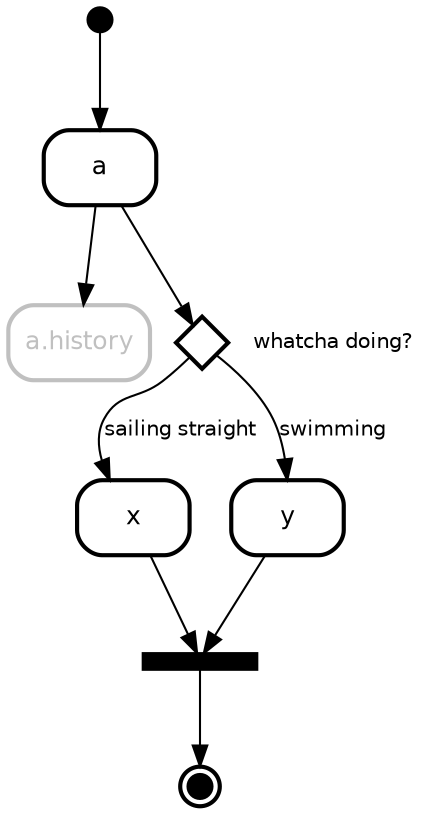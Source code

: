 digraph "state transitions" {
  pack=42 splines=true ordering=out compound=true overlap=scale K=0.9 epsilon=0.9 nodesep=0.16
  fontname="Helvetica" fontsize=12 penwidth=2.0
  
  node [shape=Mrecord style=filled fillcolor=white fontname=Helvetica fontsize=12 penwidth=2.0]
  edge [fontname=Helvetica fontsize=10]

    "initial" [shape=circle style=filled fillcolor=black fixedsize=true height=0.15 label=""]
    "a" [label="{a}"]
    "x" [label="{x}"]
    "y" [label="{y}"]
    "a.history" [label="{a.history}" color=gray fontcolor=gray]
    "^" [shape=diamond fixedsize=true width=0.35 height=0.35 fontsize=10 label=" "]
    "^" -> "^" [label="whatcha doing?\l" color=transparent];
    "]" [shape=rect label=" " fixedsize=true style=filled fillcolor=black height=0.1]
    "final" [shape=circle style=filled fillcolor=black fixedsize=true height=0.15 peripheries=2 label=""]

    "initial" -> "a" [label=" "]
    "a" -> "a.history" [label=" "]
    "a" -> "^" [label=" "]
    "^" -> "x" [label="sailing straight   \l"]
    "^" -> "y" [label="swimming   \l"]
    "x" -> "]" [label=" "]
    "y" -> "]" [label=" "]
    "]" -> "final" [label=" "]
}
